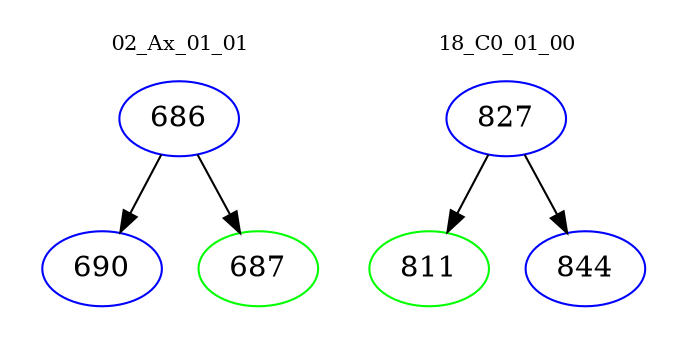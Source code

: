 digraph{
subgraph cluster_0 {
color = white
label = "02_Ax_01_01";
fontsize=10;
T0_686 [label="686", color="blue"]
T0_686 -> T0_690 [color="black"]
T0_690 [label="690", color="blue"]
T0_686 -> T0_687 [color="black"]
T0_687 [label="687", color="green"]
}
subgraph cluster_1 {
color = white
label = "18_C0_01_00";
fontsize=10;
T1_827 [label="827", color="blue"]
T1_827 -> T1_811 [color="black"]
T1_811 [label="811", color="green"]
T1_827 -> T1_844 [color="black"]
T1_844 [label="844", color="blue"]
}
}
